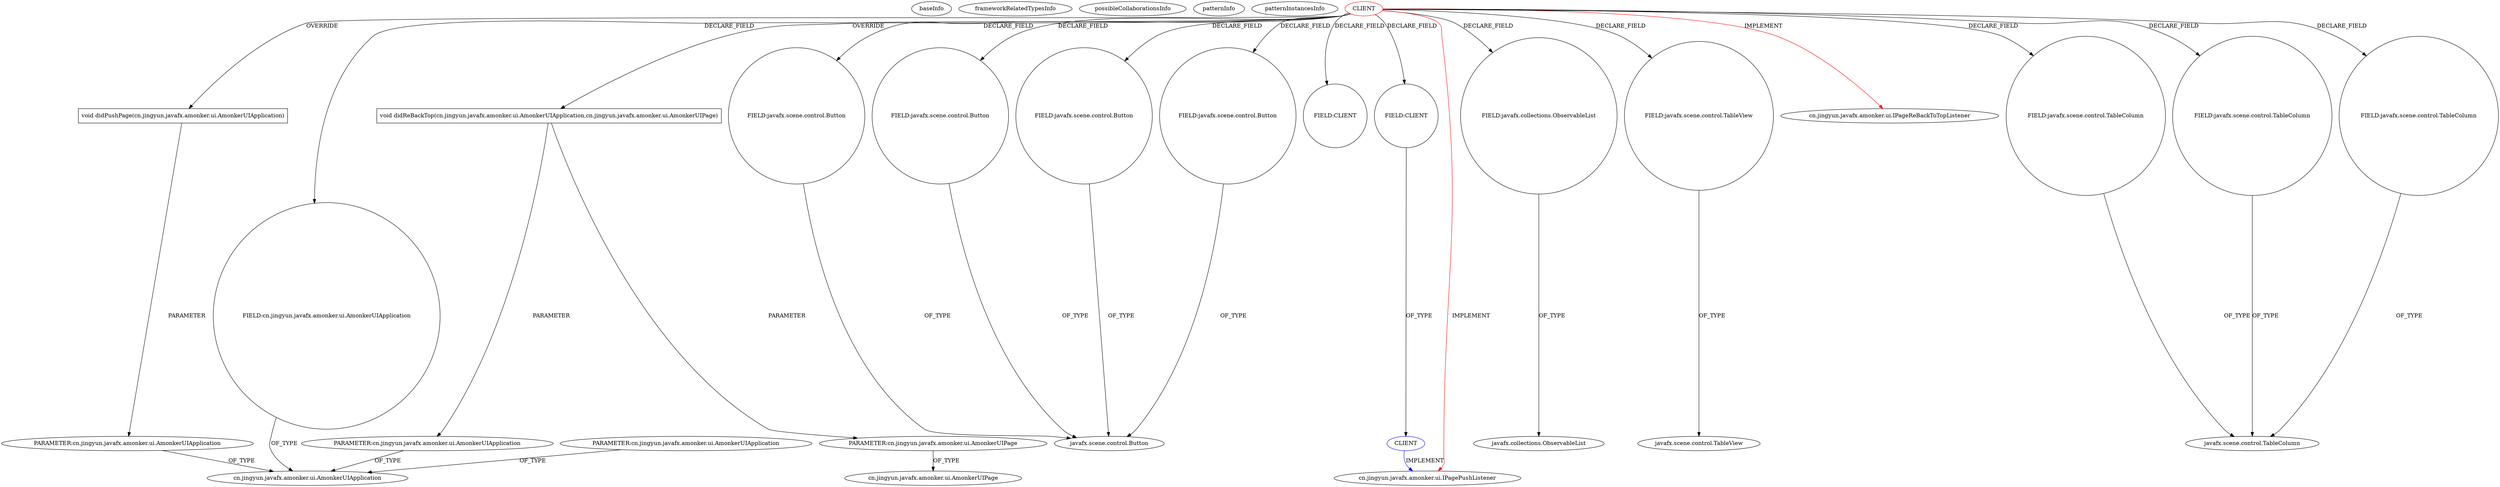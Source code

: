 digraph {
baseInfo[graphId=3905,category="pattern",isAnonymous=false,possibleRelation=true]
frameworkRelatedTypesInfo[0="cn.jingyun.javafx.amonker.ui.IPageReBackToTopListener",1="cn.jingyun.javafx.amonker.ui.IPagePushListener"]
possibleCollaborationsInfo[0="3905~FIELD_TYPE_DECLARATION-~cn.jingyun.javafx.amonker.ui.IPageReBackToTopListener cn.jingyun.javafx.amonker.ui.IPagePushListener ~cn.jingyun.javafx.amonker.ui.IPagePushListener ~false~false"]
patternInfo[frequency=2.0,patternRootClient=0]
patternInstancesInfo[0="amonker-Trans~/amonker-Trans/Trans-master/src/cn/jingyun/trans/FFmpegArgumentsManagerPane.java~FFmpegArgumentsManagerPane~1846",1="amonker-Trans~/amonker-Trans/Trans-master/src/cn/jingyun/trans/MainPane.java~MainPane~1847"]
41[label="void didPushPage(cn.jingyun.javafx.amonker.ui.AmonkerUIApplication)",vertexType="OVERRIDING_METHOD_DECLARATION",isFrameworkType=false,shape=box]
42[label="PARAMETER:cn.jingyun.javafx.amonker.ui.AmonkerUIApplication",vertexType="PARAMETER_DECLARATION",isFrameworkType=false]
7[label="cn.jingyun.javafx.amonker.ui.AmonkerUIApplication",vertexType="FRAMEWORK_CLASS_TYPE",isFrameworkType=false]
45[label="PARAMETER:cn.jingyun.javafx.amonker.ui.AmonkerUIApplication",vertexType="PARAMETER_DECLARATION",isFrameworkType=false]
39[label="PARAMETER:cn.jingyun.javafx.amonker.ui.AmonkerUIApplication",vertexType="PARAMETER_DECLARATION",isFrameworkType=false]
0[label="CLIENT",vertexType="ROOT_CLIENT_CLASS_DECLARATION",isFrameworkType=false,color=red]
16[label="FIELD:javafx.scene.control.Button",vertexType="FIELD_DECLARATION",isFrameworkType=false,shape=circle]
12[label="FIELD:javafx.scene.control.Button",vertexType="FIELD_DECLARATION",isFrameworkType=false,shape=circle]
10[label="FIELD:javafx.scene.control.Button",vertexType="FIELD_DECLARATION",isFrameworkType=false,shape=circle]
14[label="FIELD:javafx.scene.control.Button",vertexType="FIELD_DECLARATION",isFrameworkType=false,shape=circle]
18[label="FIELD:CLIENT",vertexType="FIELD_DECLARATION",isFrameworkType=false,shape=circle]
25[label="FIELD:CLIENT",vertexType="FIELD_DECLARATION",isFrameworkType=false,shape=circle]
8[label="FIELD:javafx.collections.ObservableList",vertexType="FIELD_DECLARATION",isFrameworkType=false,shape=circle]
9[label="javafx.collections.ObservableList",vertexType="FRAMEWORK_INTERFACE_TYPE",isFrameworkType=false]
11[label="javafx.scene.control.Button",vertexType="FRAMEWORK_CLASS_TYPE",isFrameworkType=false]
6[label="FIELD:cn.jingyun.javafx.amonker.ui.AmonkerUIApplication",vertexType="FIELD_DECLARATION",isFrameworkType=false,shape=circle]
30[label="FIELD:javafx.scene.control.TableView",vertexType="FIELD_DECLARATION",isFrameworkType=false,shape=circle]
31[label="javafx.scene.control.TableView",vertexType="FRAMEWORK_CLASS_TYPE",isFrameworkType=false]
44[label="void didReBackTop(cn.jingyun.javafx.amonker.ui.AmonkerUIApplication,cn.jingyun.javafx.amonker.ui.AmonkerUIPage)",vertexType="OVERRIDING_METHOD_DECLARATION",isFrameworkType=false,shape=box]
47[label="PARAMETER:cn.jingyun.javafx.amonker.ui.AmonkerUIPage",vertexType="PARAMETER_DECLARATION",isFrameworkType=false]
5[label="cn.jingyun.javafx.amonker.ui.AmonkerUIPage",vertexType="FRAMEWORK_CLASS_TYPE",isFrameworkType=false]
3[label="cn.jingyun.javafx.amonker.ui.IPageReBackToTopListener",vertexType="FRAMEWORK_INTERFACE_TYPE",isFrameworkType=false]
32[label="FIELD:javafx.scene.control.TableColumn",vertexType="FIELD_DECLARATION",isFrameworkType=false,shape=circle]
26[label="CLIENT",vertexType="REFERENCE_CLIENT_CLASS_DECLARATION",isFrameworkType=false,color=blue]
36[label="FIELD:javafx.scene.control.TableColumn",vertexType="FIELD_DECLARATION",isFrameworkType=false,shape=circle]
34[label="FIELD:javafx.scene.control.TableColumn",vertexType="FIELD_DECLARATION",isFrameworkType=false,shape=circle]
2[label="cn.jingyun.javafx.amonker.ui.IPagePushListener",vertexType="FRAMEWORK_INTERFACE_TYPE",isFrameworkType=false]
33[label="javafx.scene.control.TableColumn",vertexType="FRAMEWORK_CLASS_TYPE",isFrameworkType=false]
45->7[label="OF_TYPE"]
0->3[label="IMPLEMENT",color=red]
14->11[label="OF_TYPE"]
25->26[label="OF_TYPE"]
12->11[label="OF_TYPE"]
36->33[label="OF_TYPE"]
0->25[label="DECLARE_FIELD"]
16->11[label="OF_TYPE"]
44->47[label="PARAMETER"]
39->7[label="OF_TYPE"]
0->44[label="OVERRIDE"]
8->9[label="OF_TYPE"]
0->6[label="DECLARE_FIELD"]
0->36[label="DECLARE_FIELD"]
34->33[label="OF_TYPE"]
26->2[label="IMPLEMENT",color=blue]
41->42[label="PARAMETER"]
0->34[label="DECLARE_FIELD"]
30->31[label="OF_TYPE"]
0->41[label="OVERRIDE"]
0->12[label="DECLARE_FIELD"]
0->8[label="DECLARE_FIELD"]
6->7[label="OF_TYPE"]
0->2[label="IMPLEMENT",color=red]
44->45[label="PARAMETER"]
0->10[label="DECLARE_FIELD"]
42->7[label="OF_TYPE"]
0->32[label="DECLARE_FIELD"]
47->5[label="OF_TYPE"]
10->11[label="OF_TYPE"]
32->33[label="OF_TYPE"]
0->14[label="DECLARE_FIELD"]
0->18[label="DECLARE_FIELD"]
0->16[label="DECLARE_FIELD"]
0->30[label="DECLARE_FIELD"]
}
